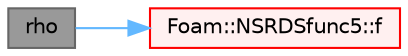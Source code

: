 digraph "rho"
{
 // LATEX_PDF_SIZE
  bgcolor="transparent";
  edge [fontname=Helvetica,fontsize=10,labelfontname=Helvetica,labelfontsize=10];
  node [fontname=Helvetica,fontsize=10,shape=box,height=0.2,width=0.4];
  rankdir="LR";
  Node1 [id="Node000001",label="rho",height=0.2,width=0.4,color="gray40", fillcolor="grey60", style="filled", fontcolor="black",tooltip=" "];
  Node1 -> Node2 [id="edge1_Node000001_Node000002",color="steelblue1",style="solid",tooltip=" "];
  Node2 [id="Node000002",label="Foam::NSRDSfunc5::f",height=0.2,width=0.4,color="red", fillcolor="#FFF0F0", style="filled",URL="$classFoam_1_1NSRDSfunc5.html#a44a3c8c9472a1fd8054ed8f5fd36e77a",tooltip=" "];
}
